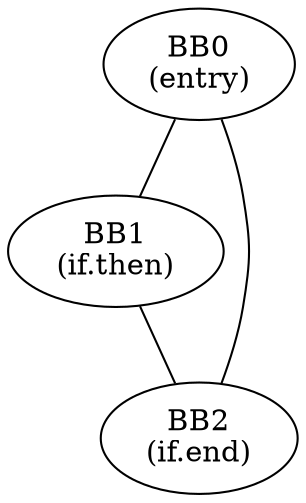 strict graph "" {
	node [label="\N"];
	entry	[id=0,
		label="BB0
(entry)"];
	"if.then"	[id=1,
		label="BB1
(if.then)"];
	entry -- "if.then";
	"if.end"	[id=2,
		label="BB2
(if.end)"];
	entry -- "if.end";
	"if.then" -- "if.end";
}
